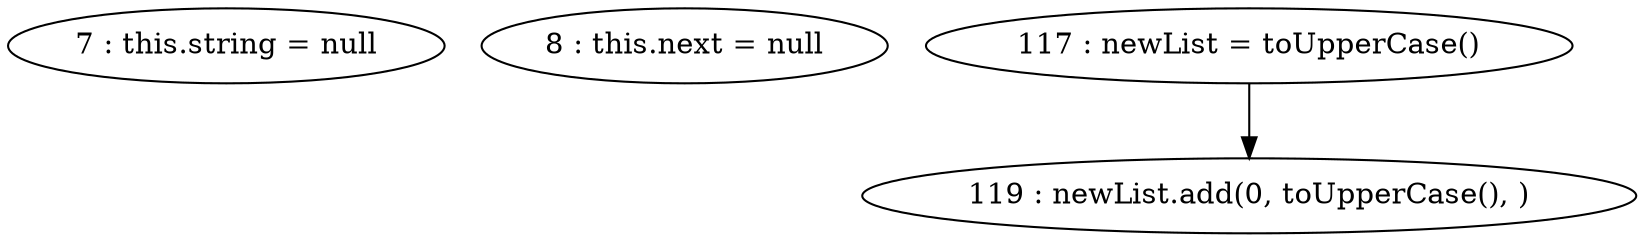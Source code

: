 digraph G {
"7 : this.string = null"
"8 : this.next = null"
"117 : newList = toUpperCase()"
"117 : newList = toUpperCase()" -> "119 : newList.add(0, toUpperCase(), )"
"119 : newList.add(0, toUpperCase(), )"
}